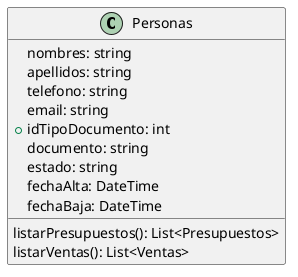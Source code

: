 @startuml Personas
class Personas{
   nombres: string
   apellidos: string
   telefono: string
   email: string
   +idTipoDocumento: int
   documento: string
   estado: string
   fechaAlta: DateTime
   fechaBaja: DateTime
   
   listarPresupuestos(): List<Presupuestos>
   listarVentas(): List<Ventas>
}
@enduml